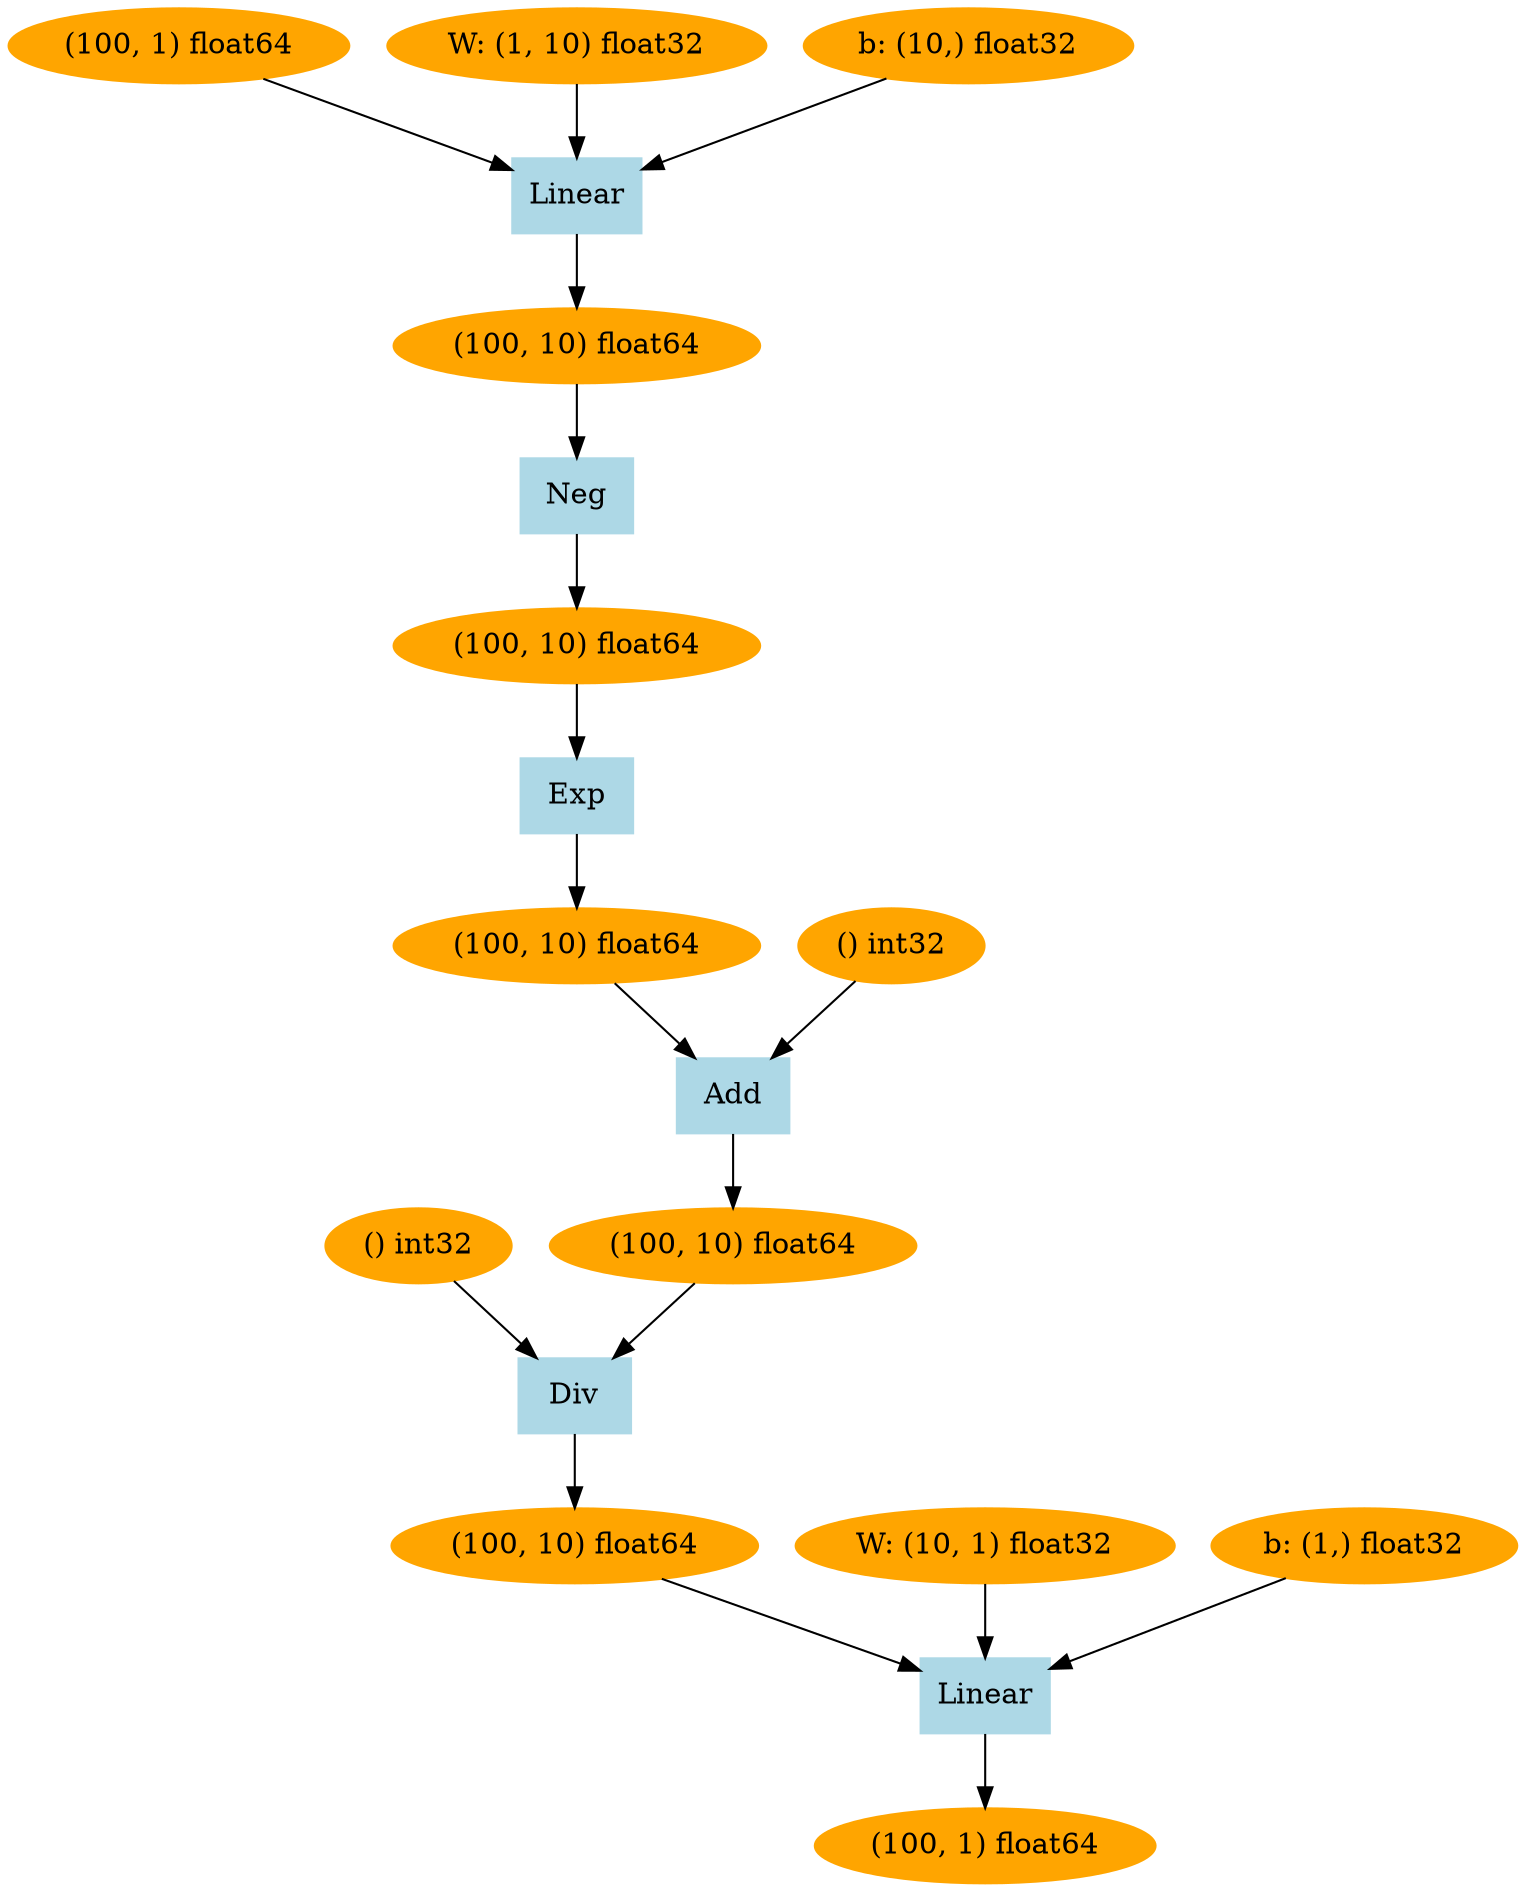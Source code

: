 digraph g {
2117790800560 [label="(100, 1) float64", color=orange, style=filled]
2117790800800 [label="Linear", color=lightblue, style=filled, shape=box]
2117790803680 -> 2117790800800
2117790799744 -> 2117790800800
2117790799840 -> 2117790800800
2117790800800 -> 2117790800560
2117790803680 [label="(100, 10) float64", color=orange, style=filled]
2117790799744 [label="W: (10, 1) float32", color=orange, style=filled]
2117790799840 [label="b: (1,) float32", color=orange, style=filled]
2117790802768 [label="Div", color=lightblue, style=filled, shape=box]
2117790801904 -> 2117790802768
2117790802288 -> 2117790802768
2117790802768 -> 2117790803680
2117790801904 [label="() int32", color=orange, style=filled]
2117790802288 [label="(100, 10) float64", color=orange, style=filled]
2117790801472 [label="Add", color=lightblue, style=filled, shape=box]
2117790801424 -> 2117790801472
2117790800608 -> 2117790801472
2117790801472 -> 2117790802288
2117790801424 [label="(100, 10) float64", color=orange, style=filled]
2117790800608 [label="() int32", color=orange, style=filled]
2117790803056 [label="Exp", color=lightblue, style=filled, shape=box]
2117790802480 -> 2117790803056
2117790803056 -> 2117790801424
2117790802480 [label="(100, 10) float64", color=orange, style=filled]
2117790801136 [label="Neg", color=lightblue, style=filled, shape=box]
2117790803104 -> 2117790801136
2117790801136 -> 2117790802480
2117790803104 [label="(100, 10) float64", color=orange, style=filled]
2117790801184 [label="Linear", color=lightblue, style=filled, shape=box]
2117790803296 -> 2117790801184
2119393769936 -> 2117790801184
2117790795184 -> 2117790801184
2117790801184 -> 2117790803104
2117790803296 [label="(100, 1) float64", color=orange, style=filled]
2119393769936 [label="W: (1, 10) float32", color=orange, style=filled]
2117790795184 [label="b: (10,) float32", color=orange, style=filled]
}